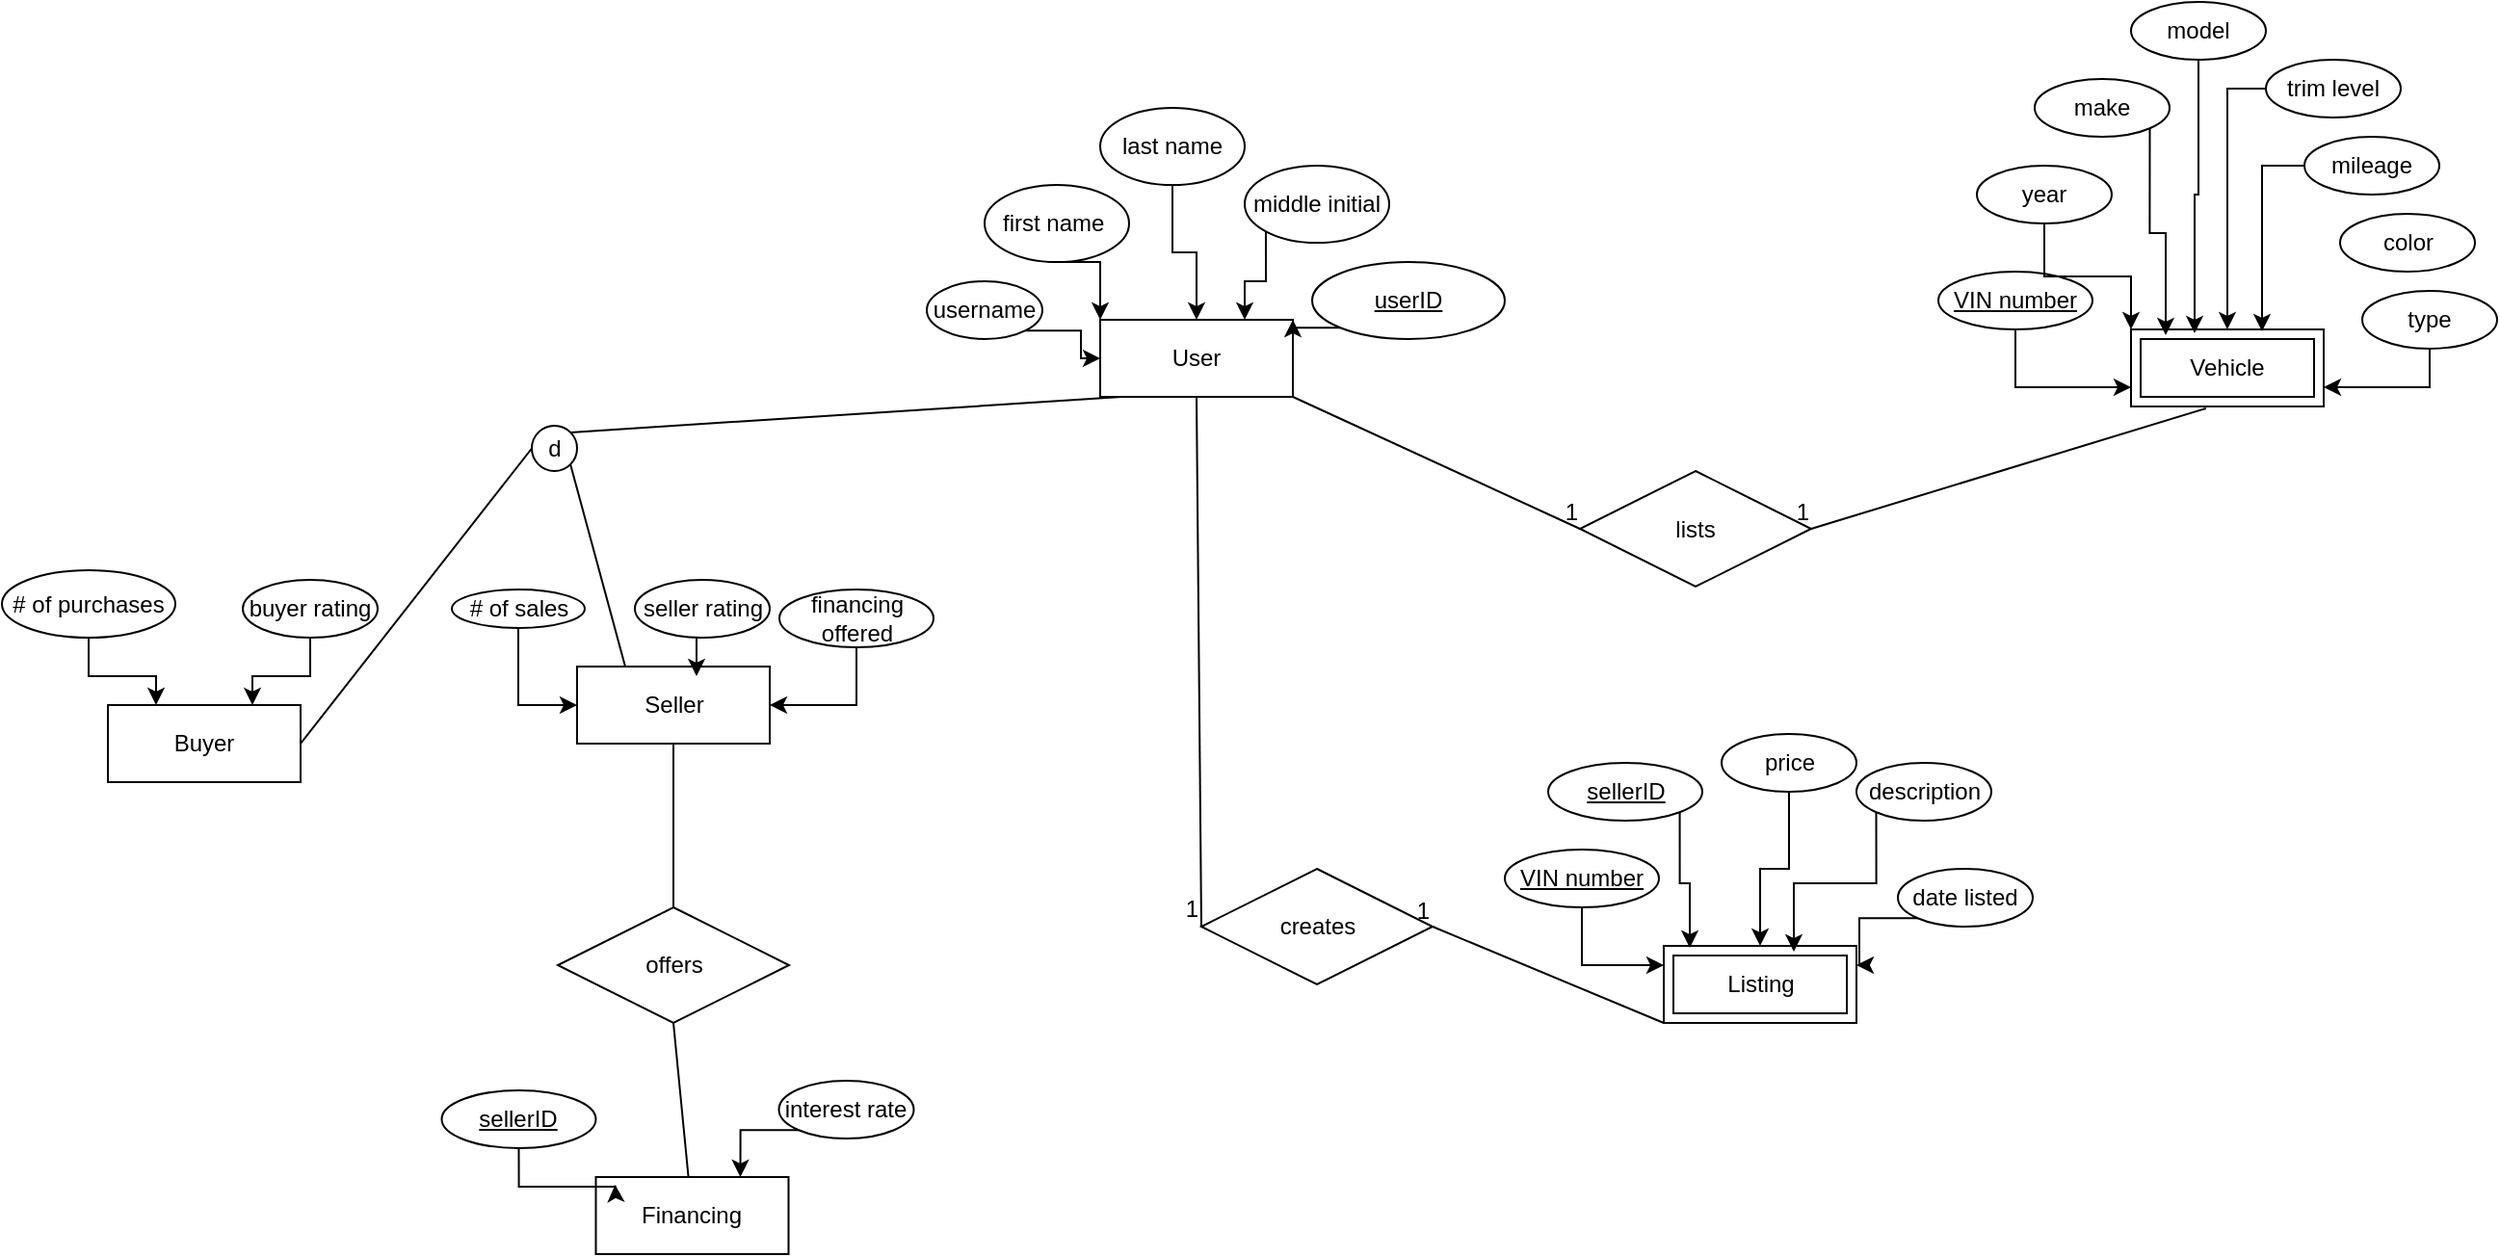 <mxfile version="24.7.17">
  <diagram id="l6MjEgxMTiwHwzeHAH2l" name="Page-2">
    <mxGraphModel dx="1720" dy="838" grid="1" gridSize="15" guides="1" tooltips="1" connect="1" arrows="1" fold="1" page="1" pageScale="1" pageWidth="1700" pageHeight="1100" math="0" shadow="0">
      <root>
        <mxCell id="0" />
        <mxCell id="1" parent="0" />
        <mxCell id="60s79Lgr3689x5nwxceu-2" value="Seller" style="whiteSpace=wrap;html=1;align=center;" parent="1" vertex="1">
          <mxGeometry x="598.5" y="590" width="100" height="40" as="geometry" />
        </mxCell>
        <mxCell id="60s79Lgr3689x5nwxceu-3" value="Financing" style="whiteSpace=wrap;html=1;align=center;" parent="1" vertex="1">
          <mxGeometry x="608.25" y="855" width="100" height="40" as="geometry" />
        </mxCell>
        <mxCell id="60s79Lgr3689x5nwxceu-4" value="User" style="whiteSpace=wrap;html=1;align=center;" parent="1" vertex="1">
          <mxGeometry x="870" y="410" width="100" height="40" as="geometry" />
        </mxCell>
        <mxCell id="60s79Lgr3689x5nwxceu-6" value="Vehicle" style="shape=ext;margin=3;double=1;whiteSpace=wrap;html=1;align=center;" parent="1" vertex="1">
          <mxGeometry x="1405" y="415" width="100" height="40" as="geometry" />
        </mxCell>
        <mxCell id="60s79Lgr3689x5nwxceu-7" value="Listing" style="shape=ext;margin=3;double=1;whiteSpace=wrap;html=1;align=center;" parent="1" vertex="1">
          <mxGeometry x="1162.5" y="735" width="100" height="40" as="geometry" />
        </mxCell>
        <mxCell id="60s79Lgr3689x5nwxceu-8" value="sellerID" style="ellipse;whiteSpace=wrap;html=1;align=center;fontStyle=4;" parent="1" vertex="1">
          <mxGeometry x="528.25" y="810" width="80" height="30" as="geometry" />
        </mxCell>
        <mxCell id="60s79Lgr3689x5nwxceu-50" style="edgeStyle=orthogonalEdgeStyle;rounded=0;orthogonalLoop=1;jettySize=auto;html=1;exitX=0;exitY=1;exitDx=0;exitDy=0;entryX=0.75;entryY=0;entryDx=0;entryDy=0;" parent="1" source="60s79Lgr3689x5nwxceu-9" target="60s79Lgr3689x5nwxceu-3" edge="1">
          <mxGeometry relative="1" as="geometry" />
        </mxCell>
        <mxCell id="60s79Lgr3689x5nwxceu-9" value="interest rate" style="ellipse;whiteSpace=wrap;html=1;align=center;" parent="1" vertex="1">
          <mxGeometry x="703.25" y="805" width="70" height="30" as="geometry" />
        </mxCell>
        <mxCell id="60s79Lgr3689x5nwxceu-51" style="edgeStyle=orthogonalEdgeStyle;rounded=0;orthogonalLoop=1;jettySize=auto;html=1;exitX=0.5;exitY=1;exitDx=0;exitDy=0;entryX=0;entryY=0.5;entryDx=0;entryDy=0;" parent="1" source="60s79Lgr3689x5nwxceu-10" target="60s79Lgr3689x5nwxceu-2" edge="1">
          <mxGeometry relative="1" as="geometry" />
        </mxCell>
        <mxCell id="60s79Lgr3689x5nwxceu-10" value="# of sales" style="ellipse;whiteSpace=wrap;html=1;align=center;" parent="1" vertex="1">
          <mxGeometry x="533.5" y="550" width="69" height="20" as="geometry" />
        </mxCell>
        <mxCell id="60s79Lgr3689x5nwxceu-11" value="seller rating" style="ellipse;whiteSpace=wrap;html=1;align=center;" parent="1" vertex="1">
          <mxGeometry x="628.5" y="545" width="70" height="30" as="geometry" />
        </mxCell>
        <mxCell id="60s79Lgr3689x5nwxceu-53" style="edgeStyle=orthogonalEdgeStyle;rounded=0;orthogonalLoop=1;jettySize=auto;html=1;exitX=0.5;exitY=1;exitDx=0;exitDy=0;entryX=1;entryY=0.5;entryDx=0;entryDy=0;" parent="1" source="60s79Lgr3689x5nwxceu-12" target="60s79Lgr3689x5nwxceu-2" edge="1">
          <mxGeometry relative="1" as="geometry" />
        </mxCell>
        <mxCell id="60s79Lgr3689x5nwxceu-12" value="financing&lt;div&gt;offered&lt;/div&gt;" style="ellipse;whiteSpace=wrap;html=1;align=center;" parent="1" vertex="1">
          <mxGeometry x="703.5" y="550" width="80" height="30" as="geometry" />
        </mxCell>
        <mxCell id="60s79Lgr3689x5nwxceu-13" value="Buyer" style="whiteSpace=wrap;html=1;align=center;" parent="1" vertex="1">
          <mxGeometry x="355" y="610" width="100" height="40" as="geometry" />
        </mxCell>
        <mxCell id="60s79Lgr3689x5nwxceu-54" style="edgeStyle=orthogonalEdgeStyle;rounded=0;orthogonalLoop=1;jettySize=auto;html=1;exitX=0.5;exitY=1;exitDx=0;exitDy=0;entryX=0.25;entryY=0;entryDx=0;entryDy=0;" parent="1" source="60s79Lgr3689x5nwxceu-14" target="60s79Lgr3689x5nwxceu-13" edge="1">
          <mxGeometry relative="1" as="geometry" />
        </mxCell>
        <mxCell id="60s79Lgr3689x5nwxceu-14" value="# of purchases" style="ellipse;whiteSpace=wrap;html=1;align=center;" parent="1" vertex="1">
          <mxGeometry x="300" y="540" width="90" height="35" as="geometry" />
        </mxCell>
        <mxCell id="60s79Lgr3689x5nwxceu-55" style="edgeStyle=orthogonalEdgeStyle;rounded=0;orthogonalLoop=1;jettySize=auto;html=1;exitX=0.5;exitY=1;exitDx=0;exitDy=0;entryX=0.75;entryY=0;entryDx=0;entryDy=0;" parent="1" source="60s79Lgr3689x5nwxceu-15" target="60s79Lgr3689x5nwxceu-13" edge="1">
          <mxGeometry relative="1" as="geometry" />
        </mxCell>
        <mxCell id="60s79Lgr3689x5nwxceu-15" value="buyer rating" style="ellipse;whiteSpace=wrap;html=1;align=center;" parent="1" vertex="1">
          <mxGeometry x="425" y="545" width="70" height="30" as="geometry" />
        </mxCell>
        <mxCell id="60s79Lgr3689x5nwxceu-42" style="edgeStyle=orthogonalEdgeStyle;rounded=0;orthogonalLoop=1;jettySize=auto;html=1;exitX=1;exitY=1;exitDx=0;exitDy=0;entryX=0;entryY=0.5;entryDx=0;entryDy=0;" parent="1" source="60s79Lgr3689x5nwxceu-18" target="60s79Lgr3689x5nwxceu-4" edge="1">
          <mxGeometry relative="1" as="geometry" />
        </mxCell>
        <mxCell id="60s79Lgr3689x5nwxceu-18" value="username" style="ellipse;whiteSpace=wrap;html=1;align=center;" parent="1" vertex="1">
          <mxGeometry x="780" y="390" width="60" height="30" as="geometry" />
        </mxCell>
        <mxCell id="60s79Lgr3689x5nwxceu-44" style="edgeStyle=orthogonalEdgeStyle;rounded=0;orthogonalLoop=1;jettySize=auto;html=1;exitX=0.5;exitY=1;exitDx=0;exitDy=0;entryX=0;entryY=0;entryDx=0;entryDy=0;" parent="1" source="60s79Lgr3689x5nwxceu-19" target="60s79Lgr3689x5nwxceu-4" edge="1">
          <mxGeometry relative="1" as="geometry" />
        </mxCell>
        <mxCell id="60s79Lgr3689x5nwxceu-19" value="first name&amp;nbsp;" style="ellipse;whiteSpace=wrap;html=1;align=center;" parent="1" vertex="1">
          <mxGeometry x="810" y="340" width="75" height="40" as="geometry" />
        </mxCell>
        <mxCell id="60s79Lgr3689x5nwxceu-46" style="edgeStyle=orthogonalEdgeStyle;rounded=0;orthogonalLoop=1;jettySize=auto;html=1;exitX=0.5;exitY=1;exitDx=0;exitDy=0;" parent="1" source="60s79Lgr3689x5nwxceu-20" target="60s79Lgr3689x5nwxceu-4" edge="1">
          <mxGeometry relative="1" as="geometry" />
        </mxCell>
        <mxCell id="60s79Lgr3689x5nwxceu-20" value="last name" style="ellipse;whiteSpace=wrap;html=1;align=center;" parent="1" vertex="1">
          <mxGeometry x="870" y="300" width="75" height="40" as="geometry" />
        </mxCell>
        <mxCell id="60s79Lgr3689x5nwxceu-47" style="edgeStyle=orthogonalEdgeStyle;rounded=0;orthogonalLoop=1;jettySize=auto;html=1;exitX=0;exitY=1;exitDx=0;exitDy=0;entryX=0.75;entryY=0;entryDx=0;entryDy=0;" parent="1" source="60s79Lgr3689x5nwxceu-21" target="60s79Lgr3689x5nwxceu-4" edge="1">
          <mxGeometry relative="1" as="geometry" />
        </mxCell>
        <mxCell id="60s79Lgr3689x5nwxceu-21" value="middle initial" style="ellipse;whiteSpace=wrap;html=1;align=center;" parent="1" vertex="1">
          <mxGeometry x="945" y="330" width="75" height="40" as="geometry" />
        </mxCell>
        <mxCell id="60s79Lgr3689x5nwxceu-48" style="edgeStyle=orthogonalEdgeStyle;rounded=0;orthogonalLoop=1;jettySize=auto;html=1;exitX=0;exitY=1;exitDx=0;exitDy=0;entryX=1;entryY=0;entryDx=0;entryDy=0;" parent="1" source="60s79Lgr3689x5nwxceu-23" target="60s79Lgr3689x5nwxceu-4" edge="1">
          <mxGeometry relative="1" as="geometry" />
        </mxCell>
        <mxCell id="60s79Lgr3689x5nwxceu-23" value="userID" style="ellipse;whiteSpace=wrap;html=1;align=center;fontStyle=4;" parent="1" vertex="1">
          <mxGeometry x="980" y="380" width="100" height="40" as="geometry" />
        </mxCell>
        <mxCell id="60s79Lgr3689x5nwxceu-26" value="sellerID" style="ellipse;whiteSpace=wrap;html=1;align=center;fontStyle=4;" parent="1" vertex="1">
          <mxGeometry x="1102.5" y="640" width="80" height="30" as="geometry" />
        </mxCell>
        <mxCell id="60s79Lgr3689x5nwxceu-87" style="edgeStyle=orthogonalEdgeStyle;rounded=0;orthogonalLoop=1;jettySize=auto;html=1;exitX=0.5;exitY=1;exitDx=0;exitDy=0;entryX=0;entryY=0.25;entryDx=0;entryDy=0;" parent="1" source="60s79Lgr3689x5nwxceu-27" target="60s79Lgr3689x5nwxceu-7" edge="1">
          <mxGeometry relative="1" as="geometry" />
        </mxCell>
        <mxCell id="60s79Lgr3689x5nwxceu-27" value="VIN number" style="ellipse;whiteSpace=wrap;html=1;align=center;fontStyle=4;" parent="1" vertex="1">
          <mxGeometry x="1080" y="685" width="80" height="30" as="geometry" />
        </mxCell>
        <mxCell id="60s79Lgr3689x5nwxceu-58" style="edgeStyle=orthogonalEdgeStyle;rounded=0;orthogonalLoop=1;jettySize=auto;html=1;exitX=0.5;exitY=1;exitDx=0;exitDy=0;entryX=0.5;entryY=0;entryDx=0;entryDy=0;" parent="1" source="60s79Lgr3689x5nwxceu-28" target="60s79Lgr3689x5nwxceu-7" edge="1">
          <mxGeometry relative="1" as="geometry" />
        </mxCell>
        <mxCell id="60s79Lgr3689x5nwxceu-28" value="price" style="ellipse;whiteSpace=wrap;html=1;align=center;" parent="1" vertex="1">
          <mxGeometry x="1192.5" y="625" width="70" height="30" as="geometry" />
        </mxCell>
        <mxCell id="60s79Lgr3689x5nwxceu-29" value="description" style="ellipse;whiteSpace=wrap;html=1;align=center;" parent="1" vertex="1">
          <mxGeometry x="1262.5" y="640" width="70" height="30" as="geometry" />
        </mxCell>
        <mxCell id="60s79Lgr3689x5nwxceu-60" style="edgeStyle=orthogonalEdgeStyle;rounded=0;orthogonalLoop=1;jettySize=auto;html=1;exitX=0;exitY=1;exitDx=0;exitDy=0;entryX=1;entryY=0.25;entryDx=0;entryDy=0;" parent="1" source="60s79Lgr3689x5nwxceu-30" target="60s79Lgr3689x5nwxceu-7" edge="1">
          <mxGeometry relative="1" as="geometry" />
        </mxCell>
        <mxCell id="60s79Lgr3689x5nwxceu-30" value="date listed" style="ellipse;whiteSpace=wrap;html=1;align=center;" parent="1" vertex="1">
          <mxGeometry x="1284" y="695" width="70" height="30" as="geometry" />
        </mxCell>
        <mxCell id="60s79Lgr3689x5nwxceu-62" style="edgeStyle=orthogonalEdgeStyle;rounded=0;orthogonalLoop=1;jettySize=auto;html=1;exitX=0.5;exitY=1;exitDx=0;exitDy=0;entryX=0;entryY=0.75;entryDx=0;entryDy=0;" parent="1" source="60s79Lgr3689x5nwxceu-31" target="60s79Lgr3689x5nwxceu-6" edge="1">
          <mxGeometry relative="1" as="geometry" />
        </mxCell>
        <mxCell id="60s79Lgr3689x5nwxceu-31" value="VIN number" style="ellipse;whiteSpace=wrap;html=1;align=center;fontStyle=4;" parent="1" vertex="1">
          <mxGeometry x="1305" y="385" width="80" height="30" as="geometry" />
        </mxCell>
        <mxCell id="60s79Lgr3689x5nwxceu-63" style="edgeStyle=orthogonalEdgeStyle;rounded=0;orthogonalLoop=1;jettySize=auto;html=1;exitX=0.5;exitY=1;exitDx=0;exitDy=0;entryX=0;entryY=0;entryDx=0;entryDy=0;" parent="1" source="60s79Lgr3689x5nwxceu-32" target="60s79Lgr3689x5nwxceu-6" edge="1">
          <mxGeometry relative="1" as="geometry" />
        </mxCell>
        <mxCell id="60s79Lgr3689x5nwxceu-32" value="year&lt;span style=&quot;caret-color: rgba(0, 0, 0, 0); color: rgba(0, 0, 0, 0); font-family: monospace; font-size: 0px; text-align: start; white-space: nowrap;&quot;&gt;%3CmxGraphModel%3E%3Croot%3E%3CmxCell%20id%3D%220%22%2F%3E%3CmxCell%20id%3D%221%22%20parent%3D%220%22%2F%3E%3CmxCell%20id%3D%222%22%20value%3D%22price%22%20style%3D%22ellipse%3BwhiteSpace%3Dwrap%3Bhtml%3D1%3Balign%3Dcenter%3B%22%20vertex%3D%221%22%20parent%3D%221%22%3E%3CmxGeometry%20x%3D%22340%22%20y%3D%22430%22%20width%3D%2270%22%20height%3D%2230%22%20as%3D%22geometry%22%2F%3E%3C%2FmxCell%3E%3C%2Froot%3E%3C%2FmxGraphModel%3E&lt;/span&gt;" style="ellipse;whiteSpace=wrap;html=1;align=center;" parent="1" vertex="1">
          <mxGeometry x="1325" y="330" width="70" height="30" as="geometry" />
        </mxCell>
        <mxCell id="60s79Lgr3689x5nwxceu-34" value="make" style="ellipse;whiteSpace=wrap;html=1;align=center;" parent="1" vertex="1">
          <mxGeometry x="1355" y="285" width="70" height="30" as="geometry" />
        </mxCell>
        <mxCell id="60s79Lgr3689x5nwxceu-35" value="model" style="ellipse;whiteSpace=wrap;html=1;align=center;" parent="1" vertex="1">
          <mxGeometry x="1405" y="245" width="70" height="30" as="geometry" />
        </mxCell>
        <mxCell id="60s79Lgr3689x5nwxceu-67" style="edgeStyle=orthogonalEdgeStyle;rounded=0;orthogonalLoop=1;jettySize=auto;html=1;exitX=0;exitY=0.5;exitDx=0;exitDy=0;entryX=0.5;entryY=0;entryDx=0;entryDy=0;" parent="1" source="60s79Lgr3689x5nwxceu-36" target="60s79Lgr3689x5nwxceu-6" edge="1">
          <mxGeometry relative="1" as="geometry" />
        </mxCell>
        <mxCell id="60s79Lgr3689x5nwxceu-36" value="trim level" style="ellipse;whiteSpace=wrap;html=1;align=center;" parent="1" vertex="1">
          <mxGeometry x="1475" y="275" width="70" height="30" as="geometry" />
        </mxCell>
        <mxCell id="60s79Lgr3689x5nwxceu-37" value="mileage" style="ellipse;whiteSpace=wrap;html=1;align=center;" parent="1" vertex="1">
          <mxGeometry x="1495" y="315" width="70" height="30" as="geometry" />
        </mxCell>
        <mxCell id="60s79Lgr3689x5nwxceu-38" value="color" style="ellipse;whiteSpace=wrap;html=1;align=center;" parent="1" vertex="1">
          <mxGeometry x="1513.5" y="355" width="70" height="30" as="geometry" />
        </mxCell>
        <mxCell id="60s79Lgr3689x5nwxceu-61" style="edgeStyle=orthogonalEdgeStyle;rounded=0;orthogonalLoop=1;jettySize=auto;html=1;exitX=0.5;exitY=1;exitDx=0;exitDy=0;entryX=1;entryY=0.75;entryDx=0;entryDy=0;" parent="1" source="60s79Lgr3689x5nwxceu-39" target="60s79Lgr3689x5nwxceu-6" edge="1">
          <mxGeometry relative="1" as="geometry" />
        </mxCell>
        <mxCell id="60s79Lgr3689x5nwxceu-39" value="type" style="ellipse;whiteSpace=wrap;html=1;align=center;" parent="1" vertex="1">
          <mxGeometry x="1525" y="395" width="70" height="30" as="geometry" />
        </mxCell>
        <mxCell id="60s79Lgr3689x5nwxceu-49" style="edgeStyle=orthogonalEdgeStyle;rounded=0;orthogonalLoop=1;jettySize=auto;html=1;exitX=0.5;exitY=1;exitDx=0;exitDy=0;entryX=0.1;entryY=0.1;entryDx=0;entryDy=0;entryPerimeter=0;" parent="1" source="60s79Lgr3689x5nwxceu-8" target="60s79Lgr3689x5nwxceu-3" edge="1">
          <mxGeometry relative="1" as="geometry" />
        </mxCell>
        <mxCell id="60s79Lgr3689x5nwxceu-52" style="edgeStyle=orthogonalEdgeStyle;rounded=0;orthogonalLoop=1;jettySize=auto;html=1;exitX=0.5;exitY=1;exitDx=0;exitDy=0;entryX=0.62;entryY=0.125;entryDx=0;entryDy=0;entryPerimeter=0;" parent="1" source="60s79Lgr3689x5nwxceu-11" target="60s79Lgr3689x5nwxceu-2" edge="1">
          <mxGeometry relative="1" as="geometry" />
        </mxCell>
        <mxCell id="60s79Lgr3689x5nwxceu-57" style="edgeStyle=orthogonalEdgeStyle;rounded=0;orthogonalLoop=1;jettySize=auto;html=1;exitX=1;exitY=1;exitDx=0;exitDy=0;entryX=0.135;entryY=0.025;entryDx=0;entryDy=0;entryPerimeter=0;" parent="1" source="60s79Lgr3689x5nwxceu-26" target="60s79Lgr3689x5nwxceu-7" edge="1">
          <mxGeometry relative="1" as="geometry" />
        </mxCell>
        <mxCell id="60s79Lgr3689x5nwxceu-59" style="edgeStyle=orthogonalEdgeStyle;rounded=0;orthogonalLoop=1;jettySize=auto;html=1;exitX=0;exitY=1;exitDx=0;exitDy=0;entryX=0.675;entryY=0.075;entryDx=0;entryDy=0;entryPerimeter=0;" parent="1" source="60s79Lgr3689x5nwxceu-29" target="60s79Lgr3689x5nwxceu-7" edge="1">
          <mxGeometry relative="1" as="geometry" />
        </mxCell>
        <mxCell id="60s79Lgr3689x5nwxceu-65" style="edgeStyle=orthogonalEdgeStyle;rounded=0;orthogonalLoop=1;jettySize=auto;html=1;exitX=1;exitY=1;exitDx=0;exitDy=0;entryX=0.18;entryY=0.075;entryDx=0;entryDy=0;entryPerimeter=0;" parent="1" source="60s79Lgr3689x5nwxceu-34" target="60s79Lgr3689x5nwxceu-6" edge="1">
          <mxGeometry relative="1" as="geometry" />
        </mxCell>
        <mxCell id="60s79Lgr3689x5nwxceu-66" style="edgeStyle=orthogonalEdgeStyle;rounded=0;orthogonalLoop=1;jettySize=auto;html=1;exitX=0.5;exitY=1;exitDx=0;exitDy=0;entryX=0.33;entryY=0.05;entryDx=0;entryDy=0;entryPerimeter=0;" parent="1" source="60s79Lgr3689x5nwxceu-35" target="60s79Lgr3689x5nwxceu-6" edge="1">
          <mxGeometry relative="1" as="geometry" />
        </mxCell>
        <mxCell id="60s79Lgr3689x5nwxceu-68" style="edgeStyle=orthogonalEdgeStyle;rounded=0;orthogonalLoop=1;jettySize=auto;html=1;exitX=0;exitY=0.5;exitDx=0;exitDy=0;entryX=0.68;entryY=0.025;entryDx=0;entryDy=0;entryPerimeter=0;" parent="1" source="60s79Lgr3689x5nwxceu-37" target="60s79Lgr3689x5nwxceu-6" edge="1">
          <mxGeometry relative="1" as="geometry" />
        </mxCell>
        <mxCell id="60s79Lgr3689x5nwxceu-70" value="" style="endArrow=none;html=1;rounded=0;exitX=1;exitY=0;exitDx=0;exitDy=0;" parent="1" source="60s79Lgr3689x5nwxceu-71" edge="1">
          <mxGeometry relative="1" as="geometry">
            <mxPoint x="776" y="510" as="sourcePoint" />
            <mxPoint x="881" y="450" as="targetPoint" />
          </mxGeometry>
        </mxCell>
        <mxCell id="60s79Lgr3689x5nwxceu-71" value="d" style="ellipse;whiteSpace=wrap;html=1;aspect=fixed;" parent="1" vertex="1">
          <mxGeometry x="575" y="465" width="23.5" height="23.5" as="geometry" />
        </mxCell>
        <mxCell id="60s79Lgr3689x5nwxceu-75" value="" style="endArrow=none;html=1;rounded=0;entryX=0;entryY=0.5;entryDx=0;entryDy=0;exitX=1;exitY=0.5;exitDx=0;exitDy=0;" parent="1" source="60s79Lgr3689x5nwxceu-13" target="60s79Lgr3689x5nwxceu-71" edge="1">
          <mxGeometry width="50" height="50" relative="1" as="geometry">
            <mxPoint x="525" y="538.5" as="sourcePoint" />
            <mxPoint x="575" y="488.5" as="targetPoint" />
          </mxGeometry>
        </mxCell>
        <mxCell id="60s79Lgr3689x5nwxceu-76" value="" style="endArrow=none;html=1;rounded=0;entryX=1;entryY=1;entryDx=0;entryDy=0;exitX=0.25;exitY=0;exitDx=0;exitDy=0;" parent="1" source="60s79Lgr3689x5nwxceu-2" target="60s79Lgr3689x5nwxceu-71" edge="1">
          <mxGeometry width="50" height="50" relative="1" as="geometry">
            <mxPoint x="707.5" y="665" as="sourcePoint" />
            <mxPoint x="757.5" y="615" as="targetPoint" />
          </mxGeometry>
        </mxCell>
        <mxCell id="60s79Lgr3689x5nwxceu-77" value="offers" style="shape=rhombus;perimeter=rhombusPerimeter;whiteSpace=wrap;html=1;align=center;" parent="1" vertex="1">
          <mxGeometry x="588.5" y="715" width="120" height="60" as="geometry" />
        </mxCell>
        <mxCell id="60s79Lgr3689x5nwxceu-79" value="" style="endArrow=none;html=1;rounded=0;entryX=0.5;entryY=1;entryDx=0;entryDy=0;exitX=0.5;exitY=0;exitDx=0;exitDy=0;" parent="1" source="60s79Lgr3689x5nwxceu-77" target="60s79Lgr3689x5nwxceu-2" edge="1">
          <mxGeometry relative="1" as="geometry">
            <mxPoint x="693.25" y="795" as="sourcePoint" />
            <mxPoint x="853.25" y="795" as="targetPoint" />
          </mxGeometry>
        </mxCell>
        <mxCell id="60s79Lgr3689x5nwxceu-81" value="" style="endArrow=none;html=1;rounded=0;entryX=0.5;entryY=1;entryDx=0;entryDy=0;" parent="1" source="60s79Lgr3689x5nwxceu-3" target="60s79Lgr3689x5nwxceu-77" edge="1">
          <mxGeometry width="50" height="50" relative="1" as="geometry">
            <mxPoint x="648.25" y="852" as="sourcePoint" />
            <mxPoint x="803.25" y="765" as="targetPoint" />
          </mxGeometry>
        </mxCell>
        <mxCell id="60s79Lgr3689x5nwxceu-82" value="lists" style="shape=rhombus;perimeter=rhombusPerimeter;whiteSpace=wrap;html=1;align=center;" parent="1" vertex="1">
          <mxGeometry x="1119" y="488.5" width="120" height="60" as="geometry" />
        </mxCell>
        <mxCell id="60s79Lgr3689x5nwxceu-83" value="" style="endArrow=none;html=1;rounded=0;exitX=1;exitY=1;exitDx=0;exitDy=0;entryX=0;entryY=0.5;entryDx=0;entryDy=0;" parent="1" source="60s79Lgr3689x5nwxceu-4" target="60s79Lgr3689x5nwxceu-82" edge="1">
          <mxGeometry relative="1" as="geometry">
            <mxPoint x="915" y="600" as="sourcePoint" />
            <mxPoint x="1075" y="600" as="targetPoint" />
          </mxGeometry>
        </mxCell>
        <mxCell id="60s79Lgr3689x5nwxceu-84" value="1" style="resizable=0;html=1;whiteSpace=wrap;align=right;verticalAlign=bottom;" parent="60s79Lgr3689x5nwxceu-83" connectable="0" vertex="1">
          <mxGeometry x="1" relative="1" as="geometry" />
        </mxCell>
        <mxCell id="60s79Lgr3689x5nwxceu-85" value="" style="endArrow=none;html=1;rounded=0;entryX=1;entryY=0.5;entryDx=0;entryDy=0;exitX=0.389;exitY=1.025;exitDx=0;exitDy=0;exitPerimeter=0;" parent="1" source="60s79Lgr3689x5nwxceu-6" target="60s79Lgr3689x5nwxceu-82" edge="1">
          <mxGeometry relative="1" as="geometry">
            <mxPoint x="915" y="600" as="sourcePoint" />
            <mxPoint x="1075" y="600" as="targetPoint" />
          </mxGeometry>
        </mxCell>
        <mxCell id="60s79Lgr3689x5nwxceu-86" value="1" style="resizable=0;html=1;whiteSpace=wrap;align=right;verticalAlign=bottom;" parent="60s79Lgr3689x5nwxceu-85" connectable="0" vertex="1">
          <mxGeometry x="1" relative="1" as="geometry" />
        </mxCell>
        <mxCell id="60s79Lgr3689x5nwxceu-88" value="creates" style="shape=rhombus;perimeter=rhombusPerimeter;whiteSpace=wrap;html=1;align=center;" parent="1" vertex="1">
          <mxGeometry x="922.5" y="695" width="120" height="60" as="geometry" />
        </mxCell>
        <mxCell id="60s79Lgr3689x5nwxceu-89" value="" style="endArrow=none;html=1;rounded=0;exitX=0.5;exitY=1;exitDx=0;exitDy=0;entryX=0;entryY=0.5;entryDx=0;entryDy=0;" parent="1" source="60s79Lgr3689x5nwxceu-4" target="60s79Lgr3689x5nwxceu-88" edge="1">
          <mxGeometry relative="1" as="geometry">
            <mxPoint x="915" y="615" as="sourcePoint" />
            <mxPoint x="1075" y="615" as="targetPoint" />
          </mxGeometry>
        </mxCell>
        <mxCell id="60s79Lgr3689x5nwxceu-90" value="1" style="resizable=0;html=1;whiteSpace=wrap;align=right;verticalAlign=bottom;" parent="60s79Lgr3689x5nwxceu-89" connectable="0" vertex="1">
          <mxGeometry x="1" relative="1" as="geometry" />
        </mxCell>
        <mxCell id="60s79Lgr3689x5nwxceu-91" value="" style="endArrow=none;html=1;rounded=0;entryX=1;entryY=0.5;entryDx=0;entryDy=0;exitX=0;exitY=1;exitDx=0;exitDy=0;" parent="1" source="60s79Lgr3689x5nwxceu-7" target="60s79Lgr3689x5nwxceu-88" edge="1">
          <mxGeometry relative="1" as="geometry">
            <mxPoint x="915" y="615" as="sourcePoint" />
            <mxPoint x="1075" y="615" as="targetPoint" />
          </mxGeometry>
        </mxCell>
        <mxCell id="60s79Lgr3689x5nwxceu-92" value="1" style="resizable=0;html=1;whiteSpace=wrap;align=right;verticalAlign=bottom;" parent="60s79Lgr3689x5nwxceu-91" connectable="0" vertex="1">
          <mxGeometry x="1" relative="1" as="geometry" />
        </mxCell>
      </root>
    </mxGraphModel>
  </diagram>
</mxfile>
